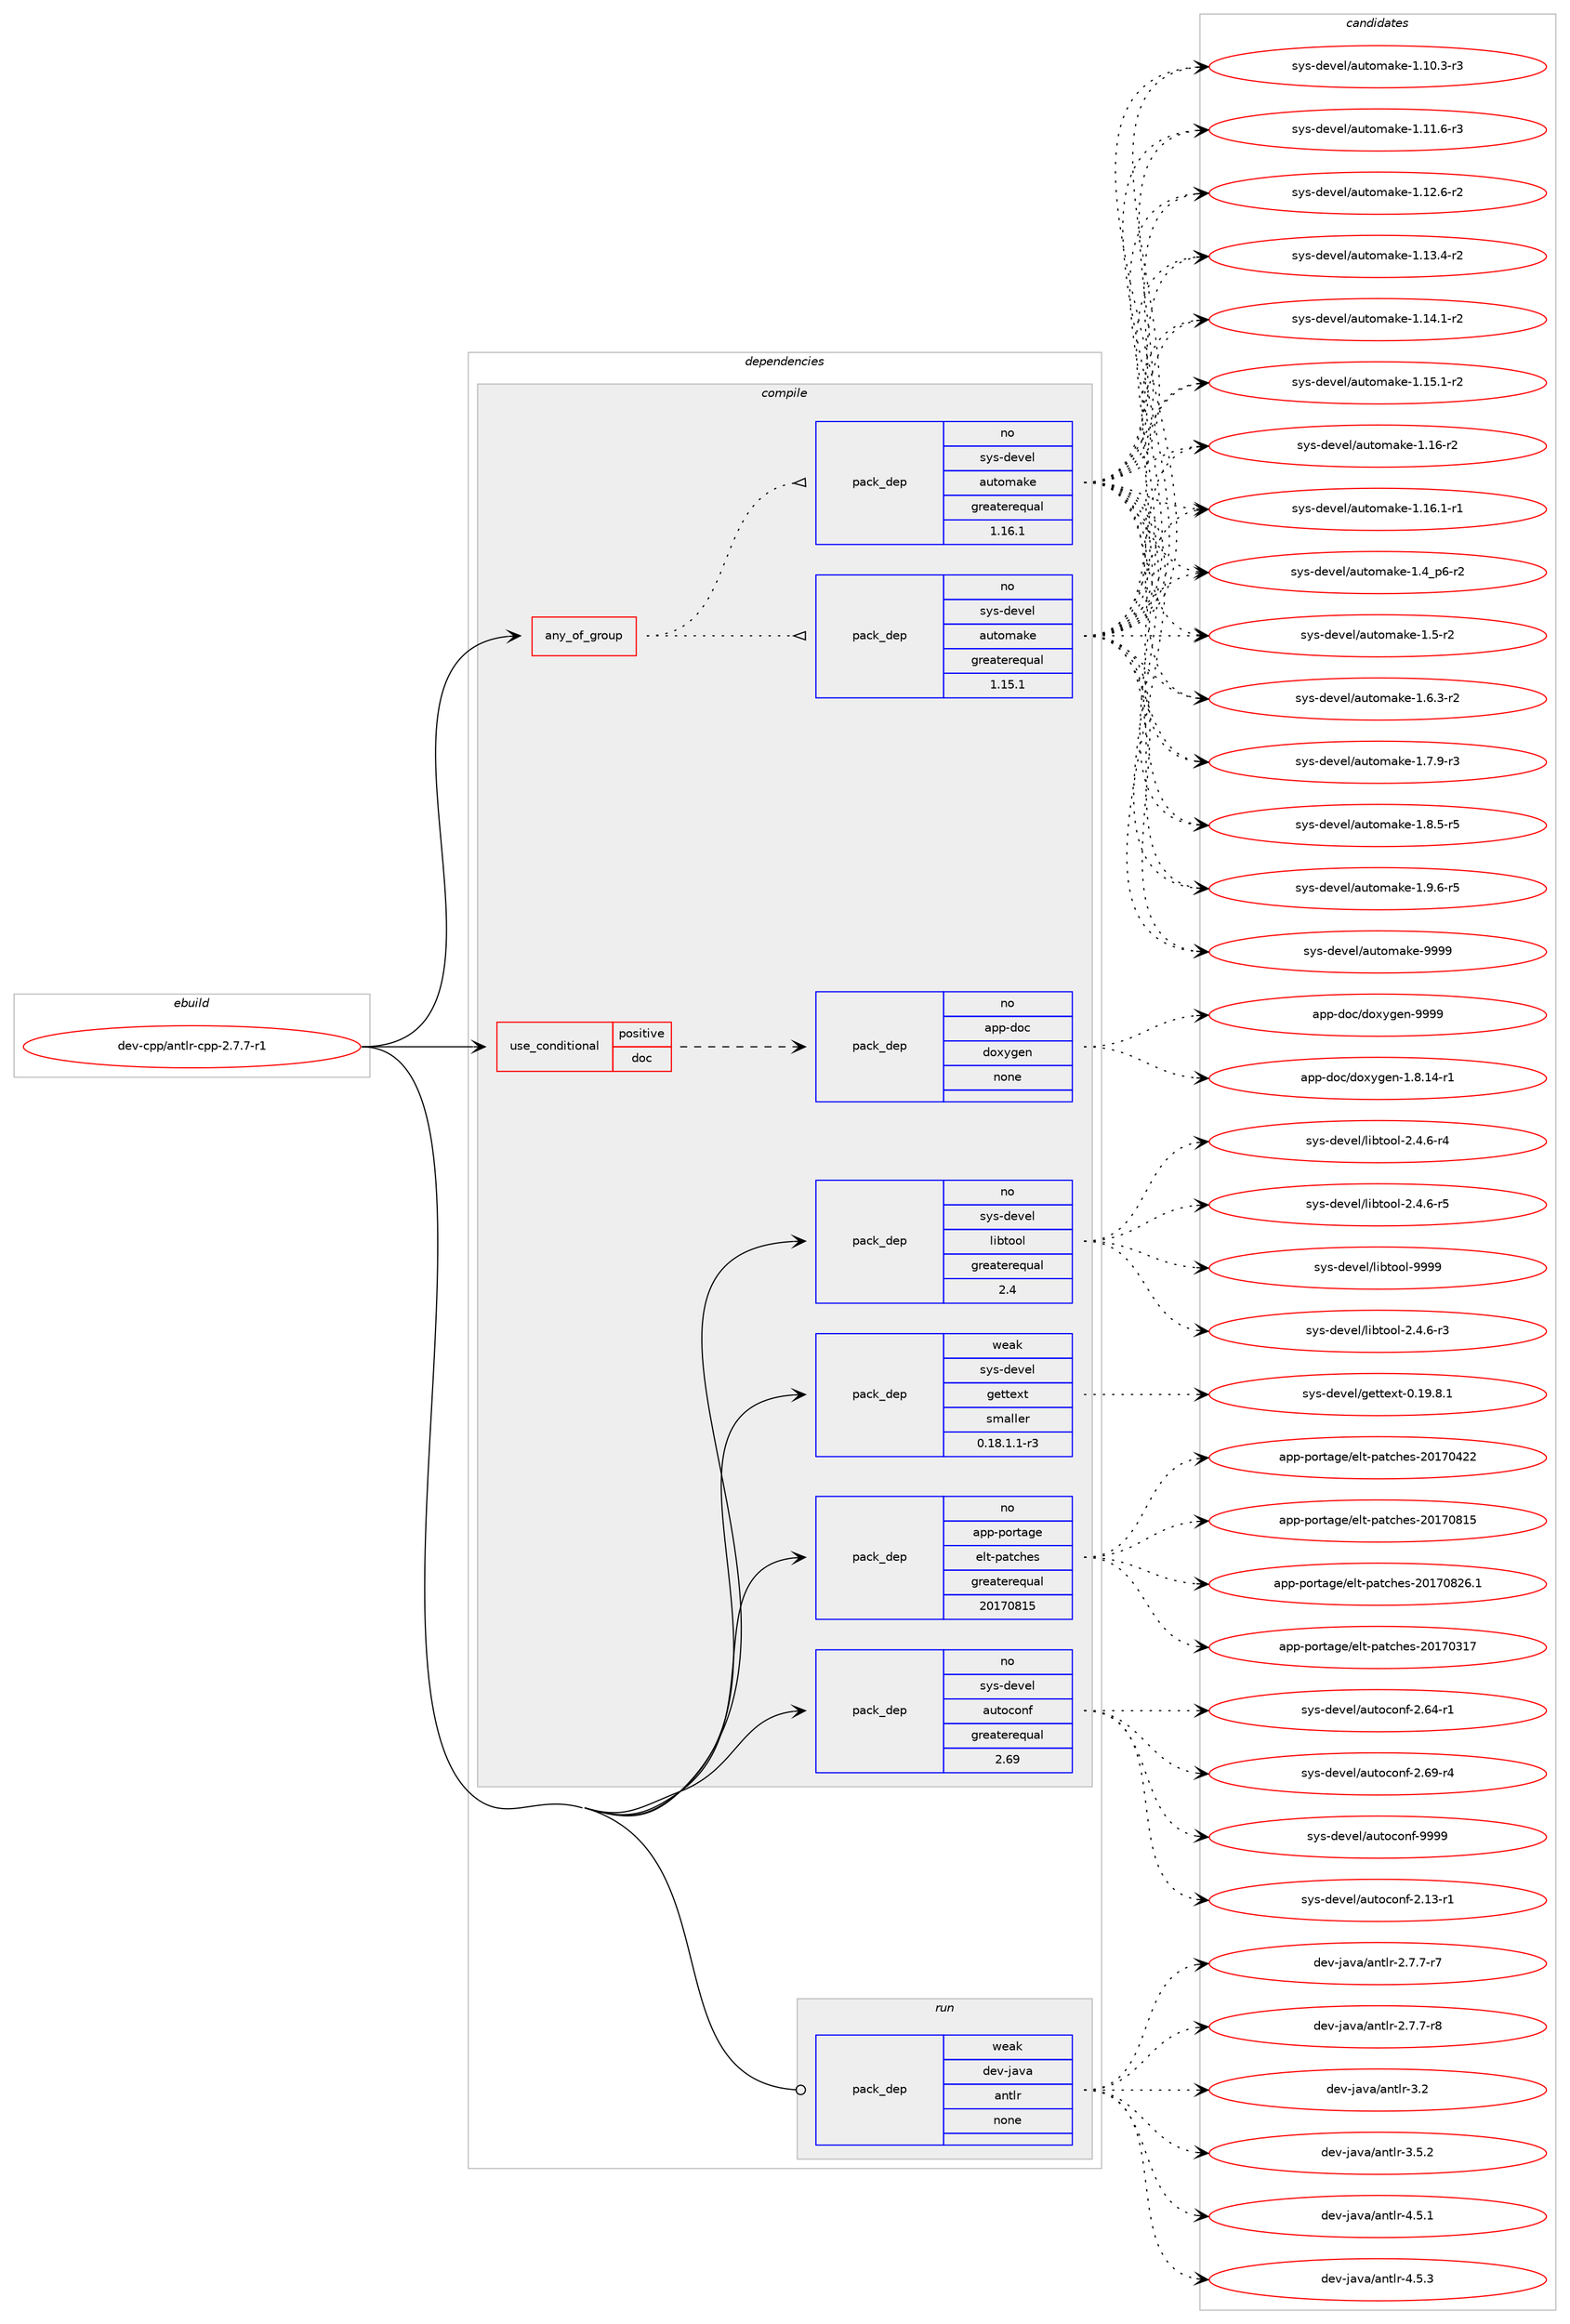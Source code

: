 digraph prolog {

# *************
# Graph options
# *************

newrank=true;
concentrate=true;
compound=true;
graph [rankdir=LR,fontname=Helvetica,fontsize=10,ranksep=1.5];#, ranksep=2.5, nodesep=0.2];
edge  [arrowhead=vee];
node  [fontname=Helvetica,fontsize=10];

# **********
# The ebuild
# **********

subgraph cluster_leftcol {
color=gray;
rank=same;
label=<<i>ebuild</i>>;
id [label="dev-cpp/antlr-cpp-2.7.7-r1", color=red, width=4, href="../dev-cpp/antlr-cpp-2.7.7-r1.svg"];
}

# ****************
# The dependencies
# ****************

subgraph cluster_midcol {
color=gray;
label=<<i>dependencies</i>>;
subgraph cluster_compile {
fillcolor="#eeeeee";
style=filled;
label=<<i>compile</i>>;
subgraph any20315 {
dependency1316911 [label=<<TABLE BORDER="0" CELLBORDER="1" CELLSPACING="0" CELLPADDING="4"><TR><TD CELLPADDING="10">any_of_group</TD></TR></TABLE>>, shape=none, color=red];subgraph pack939573 {
dependency1316912 [label=<<TABLE BORDER="0" CELLBORDER="1" CELLSPACING="0" CELLPADDING="4" WIDTH="220"><TR><TD ROWSPAN="6" CELLPADDING="30">pack_dep</TD></TR><TR><TD WIDTH="110">no</TD></TR><TR><TD>sys-devel</TD></TR><TR><TD>automake</TD></TR><TR><TD>greaterequal</TD></TR><TR><TD>1.16.1</TD></TR></TABLE>>, shape=none, color=blue];
}
dependency1316911:e -> dependency1316912:w [weight=20,style="dotted",arrowhead="oinv"];
subgraph pack939574 {
dependency1316913 [label=<<TABLE BORDER="0" CELLBORDER="1" CELLSPACING="0" CELLPADDING="4" WIDTH="220"><TR><TD ROWSPAN="6" CELLPADDING="30">pack_dep</TD></TR><TR><TD WIDTH="110">no</TD></TR><TR><TD>sys-devel</TD></TR><TR><TD>automake</TD></TR><TR><TD>greaterequal</TD></TR><TR><TD>1.15.1</TD></TR></TABLE>>, shape=none, color=blue];
}
dependency1316911:e -> dependency1316913:w [weight=20,style="dotted",arrowhead="oinv"];
}
id:e -> dependency1316911:w [weight=20,style="solid",arrowhead="vee"];
subgraph cond356473 {
dependency1316914 [label=<<TABLE BORDER="0" CELLBORDER="1" CELLSPACING="0" CELLPADDING="4"><TR><TD ROWSPAN="3" CELLPADDING="10">use_conditional</TD></TR><TR><TD>positive</TD></TR><TR><TD>doc</TD></TR></TABLE>>, shape=none, color=red];
subgraph pack939575 {
dependency1316915 [label=<<TABLE BORDER="0" CELLBORDER="1" CELLSPACING="0" CELLPADDING="4" WIDTH="220"><TR><TD ROWSPAN="6" CELLPADDING="30">pack_dep</TD></TR><TR><TD WIDTH="110">no</TD></TR><TR><TD>app-doc</TD></TR><TR><TD>doxygen</TD></TR><TR><TD>none</TD></TR><TR><TD></TD></TR></TABLE>>, shape=none, color=blue];
}
dependency1316914:e -> dependency1316915:w [weight=20,style="dashed",arrowhead="vee"];
}
id:e -> dependency1316914:w [weight=20,style="solid",arrowhead="vee"];
subgraph pack939576 {
dependency1316916 [label=<<TABLE BORDER="0" CELLBORDER="1" CELLSPACING="0" CELLPADDING="4" WIDTH="220"><TR><TD ROWSPAN="6" CELLPADDING="30">pack_dep</TD></TR><TR><TD WIDTH="110">no</TD></TR><TR><TD>app-portage</TD></TR><TR><TD>elt-patches</TD></TR><TR><TD>greaterequal</TD></TR><TR><TD>20170815</TD></TR></TABLE>>, shape=none, color=blue];
}
id:e -> dependency1316916:w [weight=20,style="solid",arrowhead="vee"];
subgraph pack939577 {
dependency1316917 [label=<<TABLE BORDER="0" CELLBORDER="1" CELLSPACING="0" CELLPADDING="4" WIDTH="220"><TR><TD ROWSPAN="6" CELLPADDING="30">pack_dep</TD></TR><TR><TD WIDTH="110">no</TD></TR><TR><TD>sys-devel</TD></TR><TR><TD>autoconf</TD></TR><TR><TD>greaterequal</TD></TR><TR><TD>2.69</TD></TR></TABLE>>, shape=none, color=blue];
}
id:e -> dependency1316917:w [weight=20,style="solid",arrowhead="vee"];
subgraph pack939578 {
dependency1316918 [label=<<TABLE BORDER="0" CELLBORDER="1" CELLSPACING="0" CELLPADDING="4" WIDTH="220"><TR><TD ROWSPAN="6" CELLPADDING="30">pack_dep</TD></TR><TR><TD WIDTH="110">no</TD></TR><TR><TD>sys-devel</TD></TR><TR><TD>libtool</TD></TR><TR><TD>greaterequal</TD></TR><TR><TD>2.4</TD></TR></TABLE>>, shape=none, color=blue];
}
id:e -> dependency1316918:w [weight=20,style="solid",arrowhead="vee"];
subgraph pack939579 {
dependency1316919 [label=<<TABLE BORDER="0" CELLBORDER="1" CELLSPACING="0" CELLPADDING="4" WIDTH="220"><TR><TD ROWSPAN="6" CELLPADDING="30">pack_dep</TD></TR><TR><TD WIDTH="110">weak</TD></TR><TR><TD>sys-devel</TD></TR><TR><TD>gettext</TD></TR><TR><TD>smaller</TD></TR><TR><TD>0.18.1.1-r3</TD></TR></TABLE>>, shape=none, color=blue];
}
id:e -> dependency1316919:w [weight=20,style="solid",arrowhead="vee"];
}
subgraph cluster_compileandrun {
fillcolor="#eeeeee";
style=filled;
label=<<i>compile and run</i>>;
}
subgraph cluster_run {
fillcolor="#eeeeee";
style=filled;
label=<<i>run</i>>;
subgraph pack939580 {
dependency1316920 [label=<<TABLE BORDER="0" CELLBORDER="1" CELLSPACING="0" CELLPADDING="4" WIDTH="220"><TR><TD ROWSPAN="6" CELLPADDING="30">pack_dep</TD></TR><TR><TD WIDTH="110">weak</TD></TR><TR><TD>dev-java</TD></TR><TR><TD>antlr</TD></TR><TR><TD>none</TD></TR><TR><TD></TD></TR></TABLE>>, shape=none, color=blue];
}
id:e -> dependency1316920:w [weight=20,style="solid",arrowhead="odot"];
}
}

# **************
# The candidates
# **************

subgraph cluster_choices {
rank=same;
color=gray;
label=<<i>candidates</i>>;

subgraph choice939573 {
color=black;
nodesep=1;
choice11512111545100101118101108479711711611110997107101454946494846514511451 [label="sys-devel/automake-1.10.3-r3", color=red, width=4,href="../sys-devel/automake-1.10.3-r3.svg"];
choice11512111545100101118101108479711711611110997107101454946494946544511451 [label="sys-devel/automake-1.11.6-r3", color=red, width=4,href="../sys-devel/automake-1.11.6-r3.svg"];
choice11512111545100101118101108479711711611110997107101454946495046544511450 [label="sys-devel/automake-1.12.6-r2", color=red, width=4,href="../sys-devel/automake-1.12.6-r2.svg"];
choice11512111545100101118101108479711711611110997107101454946495146524511450 [label="sys-devel/automake-1.13.4-r2", color=red, width=4,href="../sys-devel/automake-1.13.4-r2.svg"];
choice11512111545100101118101108479711711611110997107101454946495246494511450 [label="sys-devel/automake-1.14.1-r2", color=red, width=4,href="../sys-devel/automake-1.14.1-r2.svg"];
choice11512111545100101118101108479711711611110997107101454946495346494511450 [label="sys-devel/automake-1.15.1-r2", color=red, width=4,href="../sys-devel/automake-1.15.1-r2.svg"];
choice1151211154510010111810110847971171161111099710710145494649544511450 [label="sys-devel/automake-1.16-r2", color=red, width=4,href="../sys-devel/automake-1.16-r2.svg"];
choice11512111545100101118101108479711711611110997107101454946495446494511449 [label="sys-devel/automake-1.16.1-r1", color=red, width=4,href="../sys-devel/automake-1.16.1-r1.svg"];
choice115121115451001011181011084797117116111109971071014549465295112544511450 [label="sys-devel/automake-1.4_p6-r2", color=red, width=4,href="../sys-devel/automake-1.4_p6-r2.svg"];
choice11512111545100101118101108479711711611110997107101454946534511450 [label="sys-devel/automake-1.5-r2", color=red, width=4,href="../sys-devel/automake-1.5-r2.svg"];
choice115121115451001011181011084797117116111109971071014549465446514511450 [label="sys-devel/automake-1.6.3-r2", color=red, width=4,href="../sys-devel/automake-1.6.3-r2.svg"];
choice115121115451001011181011084797117116111109971071014549465546574511451 [label="sys-devel/automake-1.7.9-r3", color=red, width=4,href="../sys-devel/automake-1.7.9-r3.svg"];
choice115121115451001011181011084797117116111109971071014549465646534511453 [label="sys-devel/automake-1.8.5-r5", color=red, width=4,href="../sys-devel/automake-1.8.5-r5.svg"];
choice115121115451001011181011084797117116111109971071014549465746544511453 [label="sys-devel/automake-1.9.6-r5", color=red, width=4,href="../sys-devel/automake-1.9.6-r5.svg"];
choice115121115451001011181011084797117116111109971071014557575757 [label="sys-devel/automake-9999", color=red, width=4,href="../sys-devel/automake-9999.svg"];
dependency1316912:e -> choice11512111545100101118101108479711711611110997107101454946494846514511451:w [style=dotted,weight="100"];
dependency1316912:e -> choice11512111545100101118101108479711711611110997107101454946494946544511451:w [style=dotted,weight="100"];
dependency1316912:e -> choice11512111545100101118101108479711711611110997107101454946495046544511450:w [style=dotted,weight="100"];
dependency1316912:e -> choice11512111545100101118101108479711711611110997107101454946495146524511450:w [style=dotted,weight="100"];
dependency1316912:e -> choice11512111545100101118101108479711711611110997107101454946495246494511450:w [style=dotted,weight="100"];
dependency1316912:e -> choice11512111545100101118101108479711711611110997107101454946495346494511450:w [style=dotted,weight="100"];
dependency1316912:e -> choice1151211154510010111810110847971171161111099710710145494649544511450:w [style=dotted,weight="100"];
dependency1316912:e -> choice11512111545100101118101108479711711611110997107101454946495446494511449:w [style=dotted,weight="100"];
dependency1316912:e -> choice115121115451001011181011084797117116111109971071014549465295112544511450:w [style=dotted,weight="100"];
dependency1316912:e -> choice11512111545100101118101108479711711611110997107101454946534511450:w [style=dotted,weight="100"];
dependency1316912:e -> choice115121115451001011181011084797117116111109971071014549465446514511450:w [style=dotted,weight="100"];
dependency1316912:e -> choice115121115451001011181011084797117116111109971071014549465546574511451:w [style=dotted,weight="100"];
dependency1316912:e -> choice115121115451001011181011084797117116111109971071014549465646534511453:w [style=dotted,weight="100"];
dependency1316912:e -> choice115121115451001011181011084797117116111109971071014549465746544511453:w [style=dotted,weight="100"];
dependency1316912:e -> choice115121115451001011181011084797117116111109971071014557575757:w [style=dotted,weight="100"];
}
subgraph choice939574 {
color=black;
nodesep=1;
choice11512111545100101118101108479711711611110997107101454946494846514511451 [label="sys-devel/automake-1.10.3-r3", color=red, width=4,href="../sys-devel/automake-1.10.3-r3.svg"];
choice11512111545100101118101108479711711611110997107101454946494946544511451 [label="sys-devel/automake-1.11.6-r3", color=red, width=4,href="../sys-devel/automake-1.11.6-r3.svg"];
choice11512111545100101118101108479711711611110997107101454946495046544511450 [label="sys-devel/automake-1.12.6-r2", color=red, width=4,href="../sys-devel/automake-1.12.6-r2.svg"];
choice11512111545100101118101108479711711611110997107101454946495146524511450 [label="sys-devel/automake-1.13.4-r2", color=red, width=4,href="../sys-devel/automake-1.13.4-r2.svg"];
choice11512111545100101118101108479711711611110997107101454946495246494511450 [label="sys-devel/automake-1.14.1-r2", color=red, width=4,href="../sys-devel/automake-1.14.1-r2.svg"];
choice11512111545100101118101108479711711611110997107101454946495346494511450 [label="sys-devel/automake-1.15.1-r2", color=red, width=4,href="../sys-devel/automake-1.15.1-r2.svg"];
choice1151211154510010111810110847971171161111099710710145494649544511450 [label="sys-devel/automake-1.16-r2", color=red, width=4,href="../sys-devel/automake-1.16-r2.svg"];
choice11512111545100101118101108479711711611110997107101454946495446494511449 [label="sys-devel/automake-1.16.1-r1", color=red, width=4,href="../sys-devel/automake-1.16.1-r1.svg"];
choice115121115451001011181011084797117116111109971071014549465295112544511450 [label="sys-devel/automake-1.4_p6-r2", color=red, width=4,href="../sys-devel/automake-1.4_p6-r2.svg"];
choice11512111545100101118101108479711711611110997107101454946534511450 [label="sys-devel/automake-1.5-r2", color=red, width=4,href="../sys-devel/automake-1.5-r2.svg"];
choice115121115451001011181011084797117116111109971071014549465446514511450 [label="sys-devel/automake-1.6.3-r2", color=red, width=4,href="../sys-devel/automake-1.6.3-r2.svg"];
choice115121115451001011181011084797117116111109971071014549465546574511451 [label="sys-devel/automake-1.7.9-r3", color=red, width=4,href="../sys-devel/automake-1.7.9-r3.svg"];
choice115121115451001011181011084797117116111109971071014549465646534511453 [label="sys-devel/automake-1.8.5-r5", color=red, width=4,href="../sys-devel/automake-1.8.5-r5.svg"];
choice115121115451001011181011084797117116111109971071014549465746544511453 [label="sys-devel/automake-1.9.6-r5", color=red, width=4,href="../sys-devel/automake-1.9.6-r5.svg"];
choice115121115451001011181011084797117116111109971071014557575757 [label="sys-devel/automake-9999", color=red, width=4,href="../sys-devel/automake-9999.svg"];
dependency1316913:e -> choice11512111545100101118101108479711711611110997107101454946494846514511451:w [style=dotted,weight="100"];
dependency1316913:e -> choice11512111545100101118101108479711711611110997107101454946494946544511451:w [style=dotted,weight="100"];
dependency1316913:e -> choice11512111545100101118101108479711711611110997107101454946495046544511450:w [style=dotted,weight="100"];
dependency1316913:e -> choice11512111545100101118101108479711711611110997107101454946495146524511450:w [style=dotted,weight="100"];
dependency1316913:e -> choice11512111545100101118101108479711711611110997107101454946495246494511450:w [style=dotted,weight="100"];
dependency1316913:e -> choice11512111545100101118101108479711711611110997107101454946495346494511450:w [style=dotted,weight="100"];
dependency1316913:e -> choice1151211154510010111810110847971171161111099710710145494649544511450:w [style=dotted,weight="100"];
dependency1316913:e -> choice11512111545100101118101108479711711611110997107101454946495446494511449:w [style=dotted,weight="100"];
dependency1316913:e -> choice115121115451001011181011084797117116111109971071014549465295112544511450:w [style=dotted,weight="100"];
dependency1316913:e -> choice11512111545100101118101108479711711611110997107101454946534511450:w [style=dotted,weight="100"];
dependency1316913:e -> choice115121115451001011181011084797117116111109971071014549465446514511450:w [style=dotted,weight="100"];
dependency1316913:e -> choice115121115451001011181011084797117116111109971071014549465546574511451:w [style=dotted,weight="100"];
dependency1316913:e -> choice115121115451001011181011084797117116111109971071014549465646534511453:w [style=dotted,weight="100"];
dependency1316913:e -> choice115121115451001011181011084797117116111109971071014549465746544511453:w [style=dotted,weight="100"];
dependency1316913:e -> choice115121115451001011181011084797117116111109971071014557575757:w [style=dotted,weight="100"];
}
subgraph choice939575 {
color=black;
nodesep=1;
choice97112112451001119947100111120121103101110454946564649524511449 [label="app-doc/doxygen-1.8.14-r1", color=red, width=4,href="../app-doc/doxygen-1.8.14-r1.svg"];
choice971121124510011199471001111201211031011104557575757 [label="app-doc/doxygen-9999", color=red, width=4,href="../app-doc/doxygen-9999.svg"];
dependency1316915:e -> choice97112112451001119947100111120121103101110454946564649524511449:w [style=dotted,weight="100"];
dependency1316915:e -> choice971121124510011199471001111201211031011104557575757:w [style=dotted,weight="100"];
}
subgraph choice939576 {
color=black;
nodesep=1;
choice97112112451121111141169710310147101108116451129711699104101115455048495548514955 [label="app-portage/elt-patches-20170317", color=red, width=4,href="../app-portage/elt-patches-20170317.svg"];
choice97112112451121111141169710310147101108116451129711699104101115455048495548525050 [label="app-portage/elt-patches-20170422", color=red, width=4,href="../app-portage/elt-patches-20170422.svg"];
choice97112112451121111141169710310147101108116451129711699104101115455048495548564953 [label="app-portage/elt-patches-20170815", color=red, width=4,href="../app-portage/elt-patches-20170815.svg"];
choice971121124511211111411697103101471011081164511297116991041011154550484955485650544649 [label="app-portage/elt-patches-20170826.1", color=red, width=4,href="../app-portage/elt-patches-20170826.1.svg"];
dependency1316916:e -> choice97112112451121111141169710310147101108116451129711699104101115455048495548514955:w [style=dotted,weight="100"];
dependency1316916:e -> choice97112112451121111141169710310147101108116451129711699104101115455048495548525050:w [style=dotted,weight="100"];
dependency1316916:e -> choice97112112451121111141169710310147101108116451129711699104101115455048495548564953:w [style=dotted,weight="100"];
dependency1316916:e -> choice971121124511211111411697103101471011081164511297116991041011154550484955485650544649:w [style=dotted,weight="100"];
}
subgraph choice939577 {
color=black;
nodesep=1;
choice1151211154510010111810110847971171161119911111010245504649514511449 [label="sys-devel/autoconf-2.13-r1", color=red, width=4,href="../sys-devel/autoconf-2.13-r1.svg"];
choice1151211154510010111810110847971171161119911111010245504654524511449 [label="sys-devel/autoconf-2.64-r1", color=red, width=4,href="../sys-devel/autoconf-2.64-r1.svg"];
choice1151211154510010111810110847971171161119911111010245504654574511452 [label="sys-devel/autoconf-2.69-r4", color=red, width=4,href="../sys-devel/autoconf-2.69-r4.svg"];
choice115121115451001011181011084797117116111991111101024557575757 [label="sys-devel/autoconf-9999", color=red, width=4,href="../sys-devel/autoconf-9999.svg"];
dependency1316917:e -> choice1151211154510010111810110847971171161119911111010245504649514511449:w [style=dotted,weight="100"];
dependency1316917:e -> choice1151211154510010111810110847971171161119911111010245504654524511449:w [style=dotted,weight="100"];
dependency1316917:e -> choice1151211154510010111810110847971171161119911111010245504654574511452:w [style=dotted,weight="100"];
dependency1316917:e -> choice115121115451001011181011084797117116111991111101024557575757:w [style=dotted,weight="100"];
}
subgraph choice939578 {
color=black;
nodesep=1;
choice1151211154510010111810110847108105981161111111084550465246544511451 [label="sys-devel/libtool-2.4.6-r3", color=red, width=4,href="../sys-devel/libtool-2.4.6-r3.svg"];
choice1151211154510010111810110847108105981161111111084550465246544511452 [label="sys-devel/libtool-2.4.6-r4", color=red, width=4,href="../sys-devel/libtool-2.4.6-r4.svg"];
choice1151211154510010111810110847108105981161111111084550465246544511453 [label="sys-devel/libtool-2.4.6-r5", color=red, width=4,href="../sys-devel/libtool-2.4.6-r5.svg"];
choice1151211154510010111810110847108105981161111111084557575757 [label="sys-devel/libtool-9999", color=red, width=4,href="../sys-devel/libtool-9999.svg"];
dependency1316918:e -> choice1151211154510010111810110847108105981161111111084550465246544511451:w [style=dotted,weight="100"];
dependency1316918:e -> choice1151211154510010111810110847108105981161111111084550465246544511452:w [style=dotted,weight="100"];
dependency1316918:e -> choice1151211154510010111810110847108105981161111111084550465246544511453:w [style=dotted,weight="100"];
dependency1316918:e -> choice1151211154510010111810110847108105981161111111084557575757:w [style=dotted,weight="100"];
}
subgraph choice939579 {
color=black;
nodesep=1;
choice1151211154510010111810110847103101116116101120116454846495746564649 [label="sys-devel/gettext-0.19.8.1", color=red, width=4,href="../sys-devel/gettext-0.19.8.1.svg"];
dependency1316919:e -> choice1151211154510010111810110847103101116116101120116454846495746564649:w [style=dotted,weight="100"];
}
subgraph choice939580 {
color=black;
nodesep=1;
choice10010111845106971189747971101161081144550465546554511455 [label="dev-java/antlr-2.7.7-r7", color=red, width=4,href="../dev-java/antlr-2.7.7-r7.svg"];
choice10010111845106971189747971101161081144550465546554511456 [label="dev-java/antlr-2.7.7-r8", color=red, width=4,href="../dev-java/antlr-2.7.7-r8.svg"];
choice100101118451069711897479711011610811445514650 [label="dev-java/antlr-3.2", color=red, width=4,href="../dev-java/antlr-3.2.svg"];
choice1001011184510697118974797110116108114455146534650 [label="dev-java/antlr-3.5.2", color=red, width=4,href="../dev-java/antlr-3.5.2.svg"];
choice1001011184510697118974797110116108114455246534649 [label="dev-java/antlr-4.5.1", color=red, width=4,href="../dev-java/antlr-4.5.1.svg"];
choice1001011184510697118974797110116108114455246534651 [label="dev-java/antlr-4.5.3", color=red, width=4,href="../dev-java/antlr-4.5.3.svg"];
dependency1316920:e -> choice10010111845106971189747971101161081144550465546554511455:w [style=dotted,weight="100"];
dependency1316920:e -> choice10010111845106971189747971101161081144550465546554511456:w [style=dotted,weight="100"];
dependency1316920:e -> choice100101118451069711897479711011610811445514650:w [style=dotted,weight="100"];
dependency1316920:e -> choice1001011184510697118974797110116108114455146534650:w [style=dotted,weight="100"];
dependency1316920:e -> choice1001011184510697118974797110116108114455246534649:w [style=dotted,weight="100"];
dependency1316920:e -> choice1001011184510697118974797110116108114455246534651:w [style=dotted,weight="100"];
}
}

}
